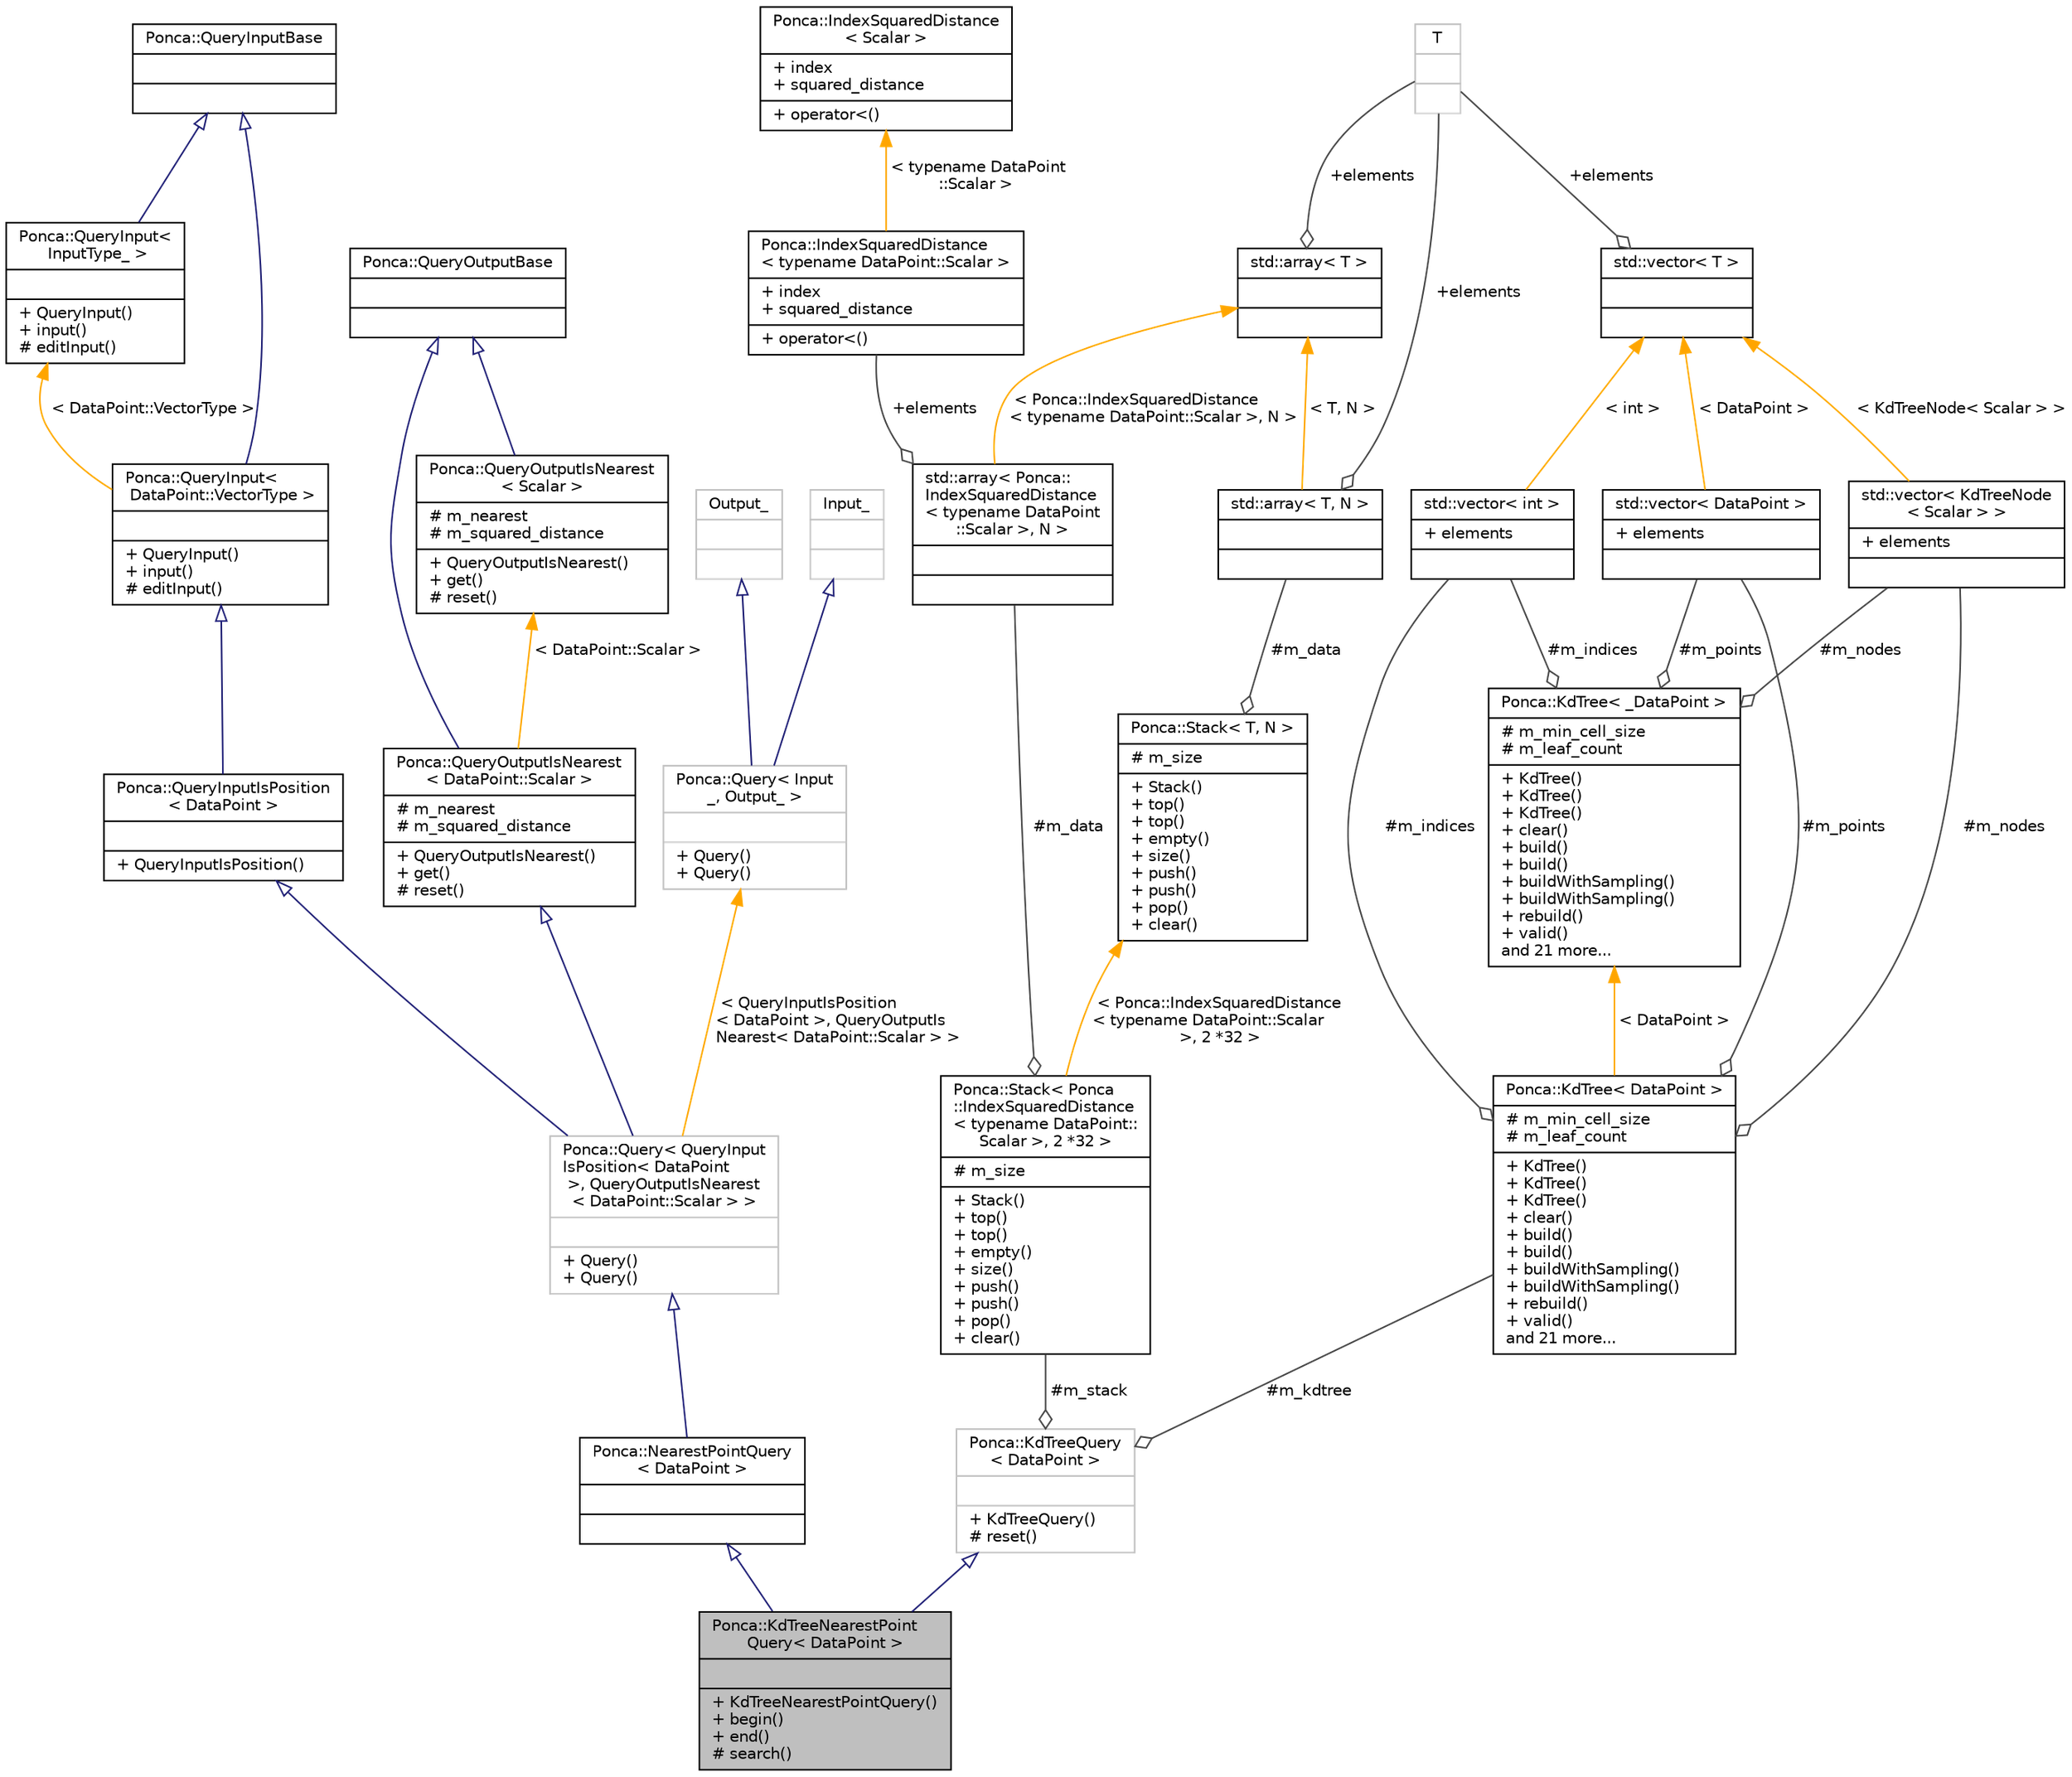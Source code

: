 digraph "Ponca::KdTreeNearestPointQuery&lt; DataPoint &gt;"
{
 // INTERACTIVE_SVG=YES
 // LATEX_PDF_SIZE
  bgcolor="transparent";
  edge [fontname="Helvetica",fontsize="10",labelfontname="Helvetica",labelfontsize="10"];
  node [fontname="Helvetica",fontsize="10",shape=record];
  Node1 [label="{Ponca::KdTreeNearestPoint\lQuery\< DataPoint \>\n||+ KdTreeNearestPointQuery()\l+ begin()\l+ end()\l# search()\l}",height=0.2,width=0.4,color="black", fillcolor="grey75", style="filled", fontcolor="black",tooltip=" "];
  Node2 -> Node1 [dir="back",color="midnightblue",fontsize="10",style="solid",arrowtail="onormal",fontname="Helvetica"];
  Node2 [label="{Ponca::NearestPointQuery\l\< DataPoint \>\n||}",height=0.2,width=0.4,color="black",URL="$group__spatialpartitioning.html#structPonca_1_1NearestPointQuery",tooltip="Base Query class combining QueryInputIsPosition and QueryOutputIsNearest."];
  Node3 -> Node2 [dir="back",color="midnightblue",fontsize="10",style="solid",arrowtail="onormal",fontname="Helvetica"];
  Node3 [label="{Ponca::Query\< QueryInput\lIsPosition\< DataPoint\l \>, QueryOutputIsNearest\l\< DataPoint::Scalar \> \>\n||+ Query()\l+ Query()\l}",height=0.2,width=0.4,color="grey75",URL="$group__spatialpartitioning.html",tooltip=" "];
  Node4 -> Node3 [dir="back",color="midnightblue",fontsize="10",style="solid",arrowtail="onormal",fontname="Helvetica"];
  Node4 [label="{Ponca::QueryInputIsPosition\l\< DataPoint \>\n||+ QueryInputIsPosition()\l}",height=0.2,width=0.4,color="black",URL="$group__spatialpartitioning.html#structPonca_1_1QueryInputIsPosition",tooltip="Base class for queries storing points."];
  Node5 -> Node4 [dir="back",color="midnightblue",fontsize="10",style="solid",arrowtail="onormal",fontname="Helvetica"];
  Node5 [label="{Ponca::QueryInput\<\l DataPoint::VectorType \>\n||+ QueryInput()\l+ input()\l# editInput()\l}",height=0.2,width=0.4,color="black",URL="$group__spatialpartitioning.html",tooltip=" "];
  Node6 -> Node5 [dir="back",color="midnightblue",fontsize="10",style="solid",arrowtail="onormal",fontname="Helvetica"];
  Node6 [label="{Ponca::QueryInputBase\n||}",height=0.2,width=0.4,color="black",URL="$group__spatialpartitioning.html#structPonca_1_1QueryInputBase",tooltip="Base class for queries input type."];
  Node7 -> Node5 [dir="back",color="orange",fontsize="10",style="solid",label=" \< DataPoint::VectorType \>" ,fontname="Helvetica"];
  Node7 [label="{Ponca::QueryInput\<\l InputType_ \>\n||+ QueryInput()\l+ input()\l# editInput()\l}",height=0.2,width=0.4,color="black",URL="$group__spatialpartitioning.html#structPonca_1_1QueryInput",tooltip="Base class for typed queries input type."];
  Node6 -> Node7 [dir="back",color="midnightblue",fontsize="10",style="solid",arrowtail="onormal",fontname="Helvetica"];
  Node8 -> Node3 [dir="back",color="midnightblue",fontsize="10",style="solid",arrowtail="onormal",fontname="Helvetica"];
  Node8 [label="{Ponca::QueryOutputIsNearest\l\< DataPoint::Scalar \>\n|# m_nearest\l# m_squared_distance\l|+ QueryOutputIsNearest()\l+ get()\l# reset()\l}",height=0.2,width=0.4,color="black",URL="$group__spatialpartitioning.html",tooltip=" "];
  Node9 -> Node8 [dir="back",color="midnightblue",fontsize="10",style="solid",arrowtail="onormal",fontname="Helvetica"];
  Node9 [label="{Ponca::QueryOutputBase\n||}",height=0.2,width=0.4,color="black",URL="$group__spatialpartitioning.html#structPonca_1_1QueryOutputBase",tooltip="Base class for queries output type."];
  Node10 -> Node8 [dir="back",color="orange",fontsize="10",style="solid",label=" \< DataPoint::Scalar \>" ,fontname="Helvetica"];
  Node10 [label="{Ponca::QueryOutputIsNearest\l\< Scalar \>\n|# m_nearest\l# m_squared_distance\l|+ QueryOutputIsNearest()\l+ get()\l# reset()\l}",height=0.2,width=0.4,color="black",URL="$group__spatialpartitioning.html#structPonca_1_1QueryOutputIsNearest",tooltip="Base class for nearest queries."];
  Node9 -> Node10 [dir="back",color="midnightblue",fontsize="10",style="solid",arrowtail="onormal",fontname="Helvetica"];
  Node11 -> Node3 [dir="back",color="orange",fontsize="10",style="solid",label=" \< QueryInputIsPosition\l\< DataPoint \>, QueryOutputIs\lNearest\< DataPoint::Scalar \> \>" ,fontname="Helvetica"];
  Node11 [label="{Ponca::Query\< Input\l_, Output_ \>\n||+ Query()\l+ Query()\l}",height=0.2,width=0.4,color="grey75",URL="$group__spatialpartitioning.html#structPonca_1_1Query",tooltip=" "];
  Node12 -> Node11 [dir="back",color="midnightblue",fontsize="10",style="solid",arrowtail="onormal",fontname="Helvetica"];
  Node12 [label="{Input_\n||}",height=0.2,width=0.4,color="grey75",tooltip=" "];
  Node13 -> Node11 [dir="back",color="midnightblue",fontsize="10",style="solid",arrowtail="onormal",fontname="Helvetica"];
  Node13 [label="{Output_\n||}",height=0.2,width=0.4,color="grey75",tooltip=" "];
  Node14 -> Node1 [dir="back",color="midnightblue",fontsize="10",style="solid",arrowtail="onormal",fontname="Helvetica"];
  Node14 [label="{Ponca::KdTreeQuery\l\< DataPoint \>\n||+ KdTreeQuery()\l# reset()\l}",height=0.2,width=0.4,color="grey75",URL="$group__spatialpartitioning.html#classPonca_1_1KdTreeQuery",tooltip=" "];
  Node15 -> Node14 [color="grey25",fontsize="10",style="solid",label=" #m_kdtree" ,arrowhead="odiamond",fontname="Helvetica"];
  Node15 [label="{Ponca::KdTree\< DataPoint \>\n|# m_min_cell_size\l# m_leaf_count\l|+ KdTree()\l+ KdTree()\l+ KdTree()\l+ clear()\l+ build()\l+ build()\l+ buildWithSampling()\l+ buildWithSampling()\l+ rebuild()\l+ valid()\land 21 more...\l}",height=0.2,width=0.4,color="black",URL="$group__spatialpartitioning.html",tooltip=" "];
  Node16 -> Node15 [color="grey25",fontsize="10",style="solid",label=" #m_points" ,arrowhead="odiamond",fontname="Helvetica"];
  Node16 [label="{std::vector\< DataPoint \>\n|+ elements\l|}",height=0.2,width=0.4,color="black",tooltip=" "];
  Node17 -> Node16 [dir="back",color="orange",fontsize="10",style="solid",label=" \< DataPoint \>" ,fontname="Helvetica"];
  Node17 [label="{std::vector\< T \>\n||}",height=0.2,width=0.4,color="black",tooltip=" "];
  Node18 -> Node17 [color="grey25",fontsize="10",style="solid",label=" +elements" ,arrowhead="odiamond",fontname="Helvetica"];
  Node18 [label="{T\n||}",height=0.2,width=0.4,color="grey75",tooltip=" "];
  Node19 -> Node15 [color="grey25",fontsize="10",style="solid",label=" #m_nodes" ,arrowhead="odiamond",fontname="Helvetica"];
  Node19 [label="{std::vector\< KdTreeNode\l\< Scalar \> \>\n|+ elements\l|}",height=0.2,width=0.4,color="black",tooltip=" "];
  Node17 -> Node19 [dir="back",color="orange",fontsize="10",style="solid",label=" \< KdTreeNode\< Scalar \> \>" ,fontname="Helvetica"];
  Node20 -> Node15 [color="grey25",fontsize="10",style="solid",label=" #m_indices" ,arrowhead="odiamond",fontname="Helvetica"];
  Node20 [label="{std::vector\< int \>\n|+ elements\l|}",height=0.2,width=0.4,color="black",tooltip=" "];
  Node17 -> Node20 [dir="back",color="orange",fontsize="10",style="solid",label=" \< int \>" ,fontname="Helvetica"];
  Node21 -> Node15 [dir="back",color="orange",fontsize="10",style="solid",label=" \< DataPoint \>" ,fontname="Helvetica"];
  Node21 [label="{Ponca::KdTree\< _DataPoint \>\n|# m_min_cell_size\l# m_leaf_count\l|+ KdTree()\l+ KdTree()\l+ KdTree()\l+ clear()\l+ build()\l+ build()\l+ buildWithSampling()\l+ buildWithSampling()\l+ rebuild()\l+ valid()\land 21 more...\l}",height=0.2,width=0.4,color="black",URL="$group__spatialpartitioning.html#classPonca_1_1KdTree",tooltip=" "];
  Node16 -> Node21 [color="grey25",fontsize="10",style="solid",label=" #m_points" ,arrowhead="odiamond",fontname="Helvetica"];
  Node19 -> Node21 [color="grey25",fontsize="10",style="solid",label=" #m_nodes" ,arrowhead="odiamond",fontname="Helvetica"];
  Node20 -> Node21 [color="grey25",fontsize="10",style="solid",label=" #m_indices" ,arrowhead="odiamond",fontname="Helvetica"];
  Node22 -> Node14 [color="grey25",fontsize="10",style="solid",label=" #m_stack" ,arrowhead="odiamond",fontname="Helvetica"];
  Node22 [label="{Ponca::Stack\< Ponca\l::IndexSquaredDistance\l\< typename DataPoint::\lScalar \>, 2 *32 \>\n|# m_size\l|+ Stack()\l+ top()\l+ top()\l+ empty()\l+ size()\l+ push()\l+ push()\l+ pop()\l+ clear()\l}",height=0.2,width=0.4,color="black",URL="$group__common.html",tooltip=" "];
  Node23 -> Node22 [color="grey25",fontsize="10",style="solid",label=" #m_data" ,arrowhead="odiamond",fontname="Helvetica"];
  Node23 [label="{std::array\< Ponca::\lIndexSquaredDistance\l\< typename DataPoint\l::Scalar \>, N \>\n||}",height=0.2,width=0.4,color="black",tooltip=" "];
  Node24 -> Node23 [color="grey25",fontsize="10",style="solid",label=" +elements" ,arrowhead="odiamond",fontname="Helvetica"];
  Node24 [label="{Ponca::IndexSquaredDistance\l\< typename DataPoint::Scalar \>\n|+ index\l+ squared_distance\l|+ operator\<()\l}",height=0.2,width=0.4,color="black",URL="$group__spatialpartitioning.html",tooltip=" "];
  Node25 -> Node24 [dir="back",color="orange",fontsize="10",style="solid",label=" \< typename DataPoint\l::Scalar \>" ,fontname="Helvetica"];
  Node25 [label="{Ponca::IndexSquaredDistance\l\< Scalar \>\n|+ index\l+ squared_distance\l|+ operator\<()\l}",height=0.2,width=0.4,color="black",URL="$group__spatialpartitioning.html#structPonca_1_1IndexSquaredDistance",tooltip="Associates an index with a distance."];
  Node26 -> Node23 [dir="back",color="orange",fontsize="10",style="solid",label=" \< Ponca::IndexSquaredDistance\l\< typename DataPoint::Scalar \>, N \>" ,fontname="Helvetica"];
  Node26 [label="{std::array\< T \>\n||}",height=0.2,width=0.4,color="black",tooltip=" "];
  Node18 -> Node26 [color="grey25",fontsize="10",style="solid",label=" +elements" ,arrowhead="odiamond",fontname="Helvetica"];
  Node27 -> Node22 [dir="back",color="orange",fontsize="10",style="solid",label=" \< Ponca::IndexSquaredDistance\l\< typename DataPoint::Scalar\l \>, 2 *32 \>" ,fontname="Helvetica"];
  Node27 [label="{Ponca::Stack\< T, N \>\n|# m_size\l|+ Stack()\l+ top()\l+ top()\l+ empty()\l+ size()\l+ push()\l+ push()\l+ pop()\l+ clear()\l}",height=0.2,width=0.4,color="black",URL="$group__common.html#classPonca_1_1Stack",tooltip="Stack with fixed-size storage."];
  Node28 -> Node27 [color="grey25",fontsize="10",style="solid",label=" #m_data" ,arrowhead="odiamond",fontname="Helvetica"];
  Node28 [label="{std::array\< T, N \>\n||}",height=0.2,width=0.4,color="black",tooltip=" "];
  Node18 -> Node28 [color="grey25",fontsize="10",style="solid",label=" +elements" ,arrowhead="odiamond",fontname="Helvetica"];
  Node26 -> Node28 [dir="back",color="orange",fontsize="10",style="solid",label=" \< T, N \>" ,fontname="Helvetica"];
}
